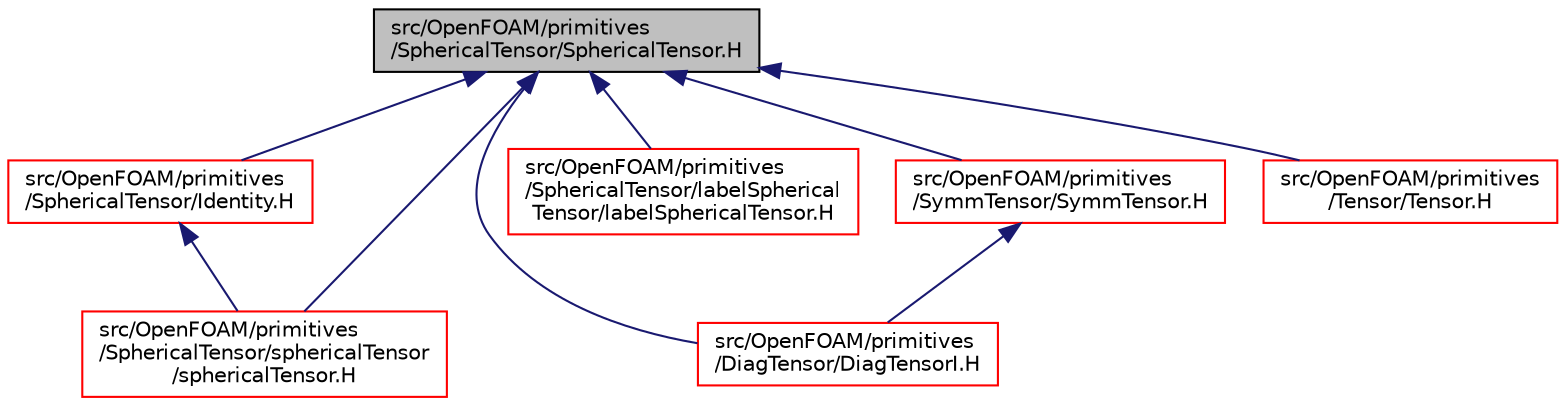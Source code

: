 digraph "src/OpenFOAM/primitives/SphericalTensor/SphericalTensor.H"
{
  bgcolor="transparent";
  edge [fontname="Helvetica",fontsize="10",labelfontname="Helvetica",labelfontsize="10"];
  node [fontname="Helvetica",fontsize="10",shape=record];
  Node56 [label="src/OpenFOAM/primitives\l/SphericalTensor/SphericalTensor.H",height=0.2,width=0.4,color="black", fillcolor="grey75", style="filled", fontcolor="black"];
  Node56 -> Node57 [dir="back",color="midnightblue",fontsize="10",style="solid",fontname="Helvetica"];
  Node57 [label="src/OpenFOAM/primitives\l/DiagTensor/DiagTensorI.H",height=0.2,width=0.4,color="red",URL="$a12974.html"];
  Node56 -> Node688 [dir="back",color="midnightblue",fontsize="10",style="solid",fontname="Helvetica"];
  Node688 [label="src/OpenFOAM/primitives\l/SphericalTensor/Identity.H",height=0.2,width=0.4,color="red",URL="$a13400.html"];
  Node688 -> Node3217 [dir="back",color="midnightblue",fontsize="10",style="solid",fontname="Helvetica"];
  Node3217 [label="src/OpenFOAM/primitives\l/SphericalTensor/sphericalTensor\l/sphericalTensor.H",height=0.2,width=0.4,color="red",URL="$a13412.html"];
  Node56 -> Node4770 [dir="back",color="midnightblue",fontsize="10",style="solid",fontname="Helvetica"];
  Node4770 [label="src/OpenFOAM/primitives\l/SphericalTensor/labelSpherical\lTensor/labelSphericalTensor.H",height=0.2,width=0.4,color="red",URL="$a13406.html"];
  Node56 -> Node3217 [dir="back",color="midnightblue",fontsize="10",style="solid",fontname="Helvetica"];
  Node56 -> Node4772 [dir="back",color="midnightblue",fontsize="10",style="solid",fontname="Helvetica"];
  Node4772 [label="src/OpenFOAM/primitives\l/SymmTensor/SymmTensor.H",height=0.2,width=0.4,color="red",URL="$a13562.html"];
  Node4772 -> Node57 [dir="back",color="midnightblue",fontsize="10",style="solid",fontname="Helvetica"];
  Node56 -> Node4782 [dir="back",color="midnightblue",fontsize="10",style="solid",fontname="Helvetica"];
  Node4782 [label="src/OpenFOAM/primitives\l/Tensor/Tensor.H",height=0.2,width=0.4,color="red",URL="$a13616.html"];
}
